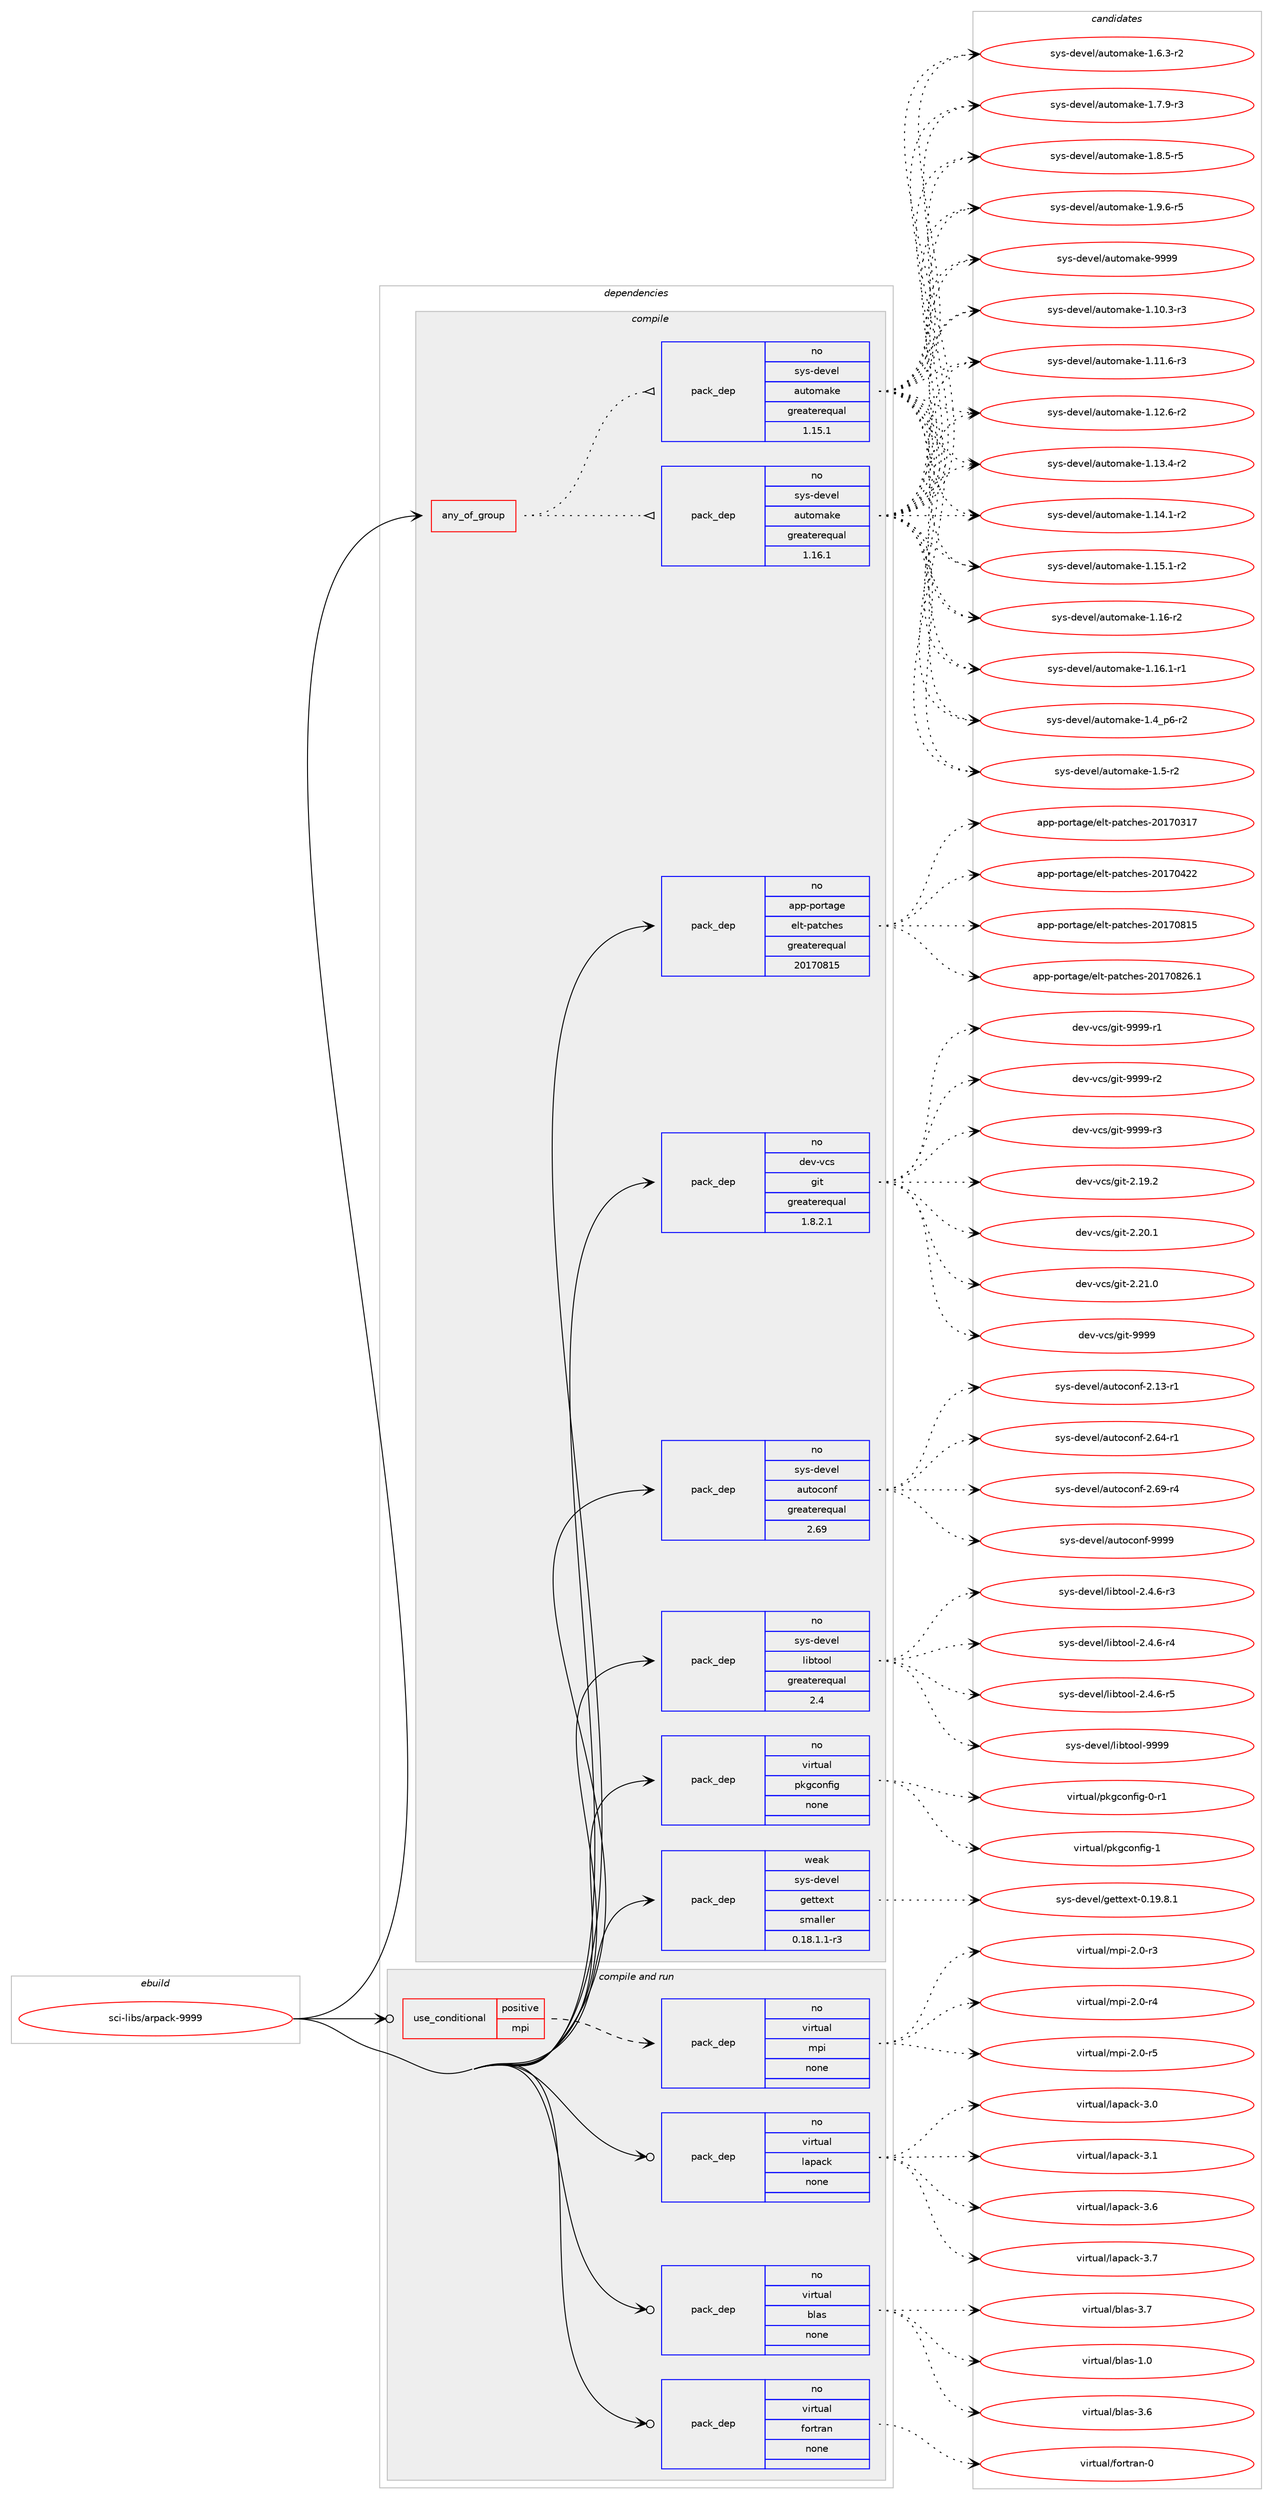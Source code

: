 digraph prolog {

# *************
# Graph options
# *************

newrank=true;
concentrate=true;
compound=true;
graph [rankdir=LR,fontname=Helvetica,fontsize=10,ranksep=1.5];#, ranksep=2.5, nodesep=0.2];
edge  [arrowhead=vee];
node  [fontname=Helvetica,fontsize=10];

# **********
# The ebuild
# **********

subgraph cluster_leftcol {
color=gray;
rank=same;
label=<<i>ebuild</i>>;
id [label="sci-libs/arpack-9999", color=red, width=4, href="../sci-libs/arpack-9999.svg"];
}

# ****************
# The dependencies
# ****************

subgraph cluster_midcol {
color=gray;
label=<<i>dependencies</i>>;
subgraph cluster_compile {
fillcolor="#eeeeee";
style=filled;
label=<<i>compile</i>>;
subgraph any26862 {
dependency1692177 [label=<<TABLE BORDER="0" CELLBORDER="1" CELLSPACING="0" CELLPADDING="4"><TR><TD CELLPADDING="10">any_of_group</TD></TR></TABLE>>, shape=none, color=red];subgraph pack1211416 {
dependency1692178 [label=<<TABLE BORDER="0" CELLBORDER="1" CELLSPACING="0" CELLPADDING="4" WIDTH="220"><TR><TD ROWSPAN="6" CELLPADDING="30">pack_dep</TD></TR><TR><TD WIDTH="110">no</TD></TR><TR><TD>sys-devel</TD></TR><TR><TD>automake</TD></TR><TR><TD>greaterequal</TD></TR><TR><TD>1.16.1</TD></TR></TABLE>>, shape=none, color=blue];
}
dependency1692177:e -> dependency1692178:w [weight=20,style="dotted",arrowhead="oinv"];
subgraph pack1211417 {
dependency1692179 [label=<<TABLE BORDER="0" CELLBORDER="1" CELLSPACING="0" CELLPADDING="4" WIDTH="220"><TR><TD ROWSPAN="6" CELLPADDING="30">pack_dep</TD></TR><TR><TD WIDTH="110">no</TD></TR><TR><TD>sys-devel</TD></TR><TR><TD>automake</TD></TR><TR><TD>greaterequal</TD></TR><TR><TD>1.15.1</TD></TR></TABLE>>, shape=none, color=blue];
}
dependency1692177:e -> dependency1692179:w [weight=20,style="dotted",arrowhead="oinv"];
}
id:e -> dependency1692177:w [weight=20,style="solid",arrowhead="vee"];
subgraph pack1211418 {
dependency1692180 [label=<<TABLE BORDER="0" CELLBORDER="1" CELLSPACING="0" CELLPADDING="4" WIDTH="220"><TR><TD ROWSPAN="6" CELLPADDING="30">pack_dep</TD></TR><TR><TD WIDTH="110">no</TD></TR><TR><TD>app-portage</TD></TR><TR><TD>elt-patches</TD></TR><TR><TD>greaterequal</TD></TR><TR><TD>20170815</TD></TR></TABLE>>, shape=none, color=blue];
}
id:e -> dependency1692180:w [weight=20,style="solid",arrowhead="vee"];
subgraph pack1211419 {
dependency1692181 [label=<<TABLE BORDER="0" CELLBORDER="1" CELLSPACING="0" CELLPADDING="4" WIDTH="220"><TR><TD ROWSPAN="6" CELLPADDING="30">pack_dep</TD></TR><TR><TD WIDTH="110">no</TD></TR><TR><TD>dev-vcs</TD></TR><TR><TD>git</TD></TR><TR><TD>greaterequal</TD></TR><TR><TD>1.8.2.1</TD></TR></TABLE>>, shape=none, color=blue];
}
id:e -> dependency1692181:w [weight=20,style="solid",arrowhead="vee"];
subgraph pack1211420 {
dependency1692182 [label=<<TABLE BORDER="0" CELLBORDER="1" CELLSPACING="0" CELLPADDING="4" WIDTH="220"><TR><TD ROWSPAN="6" CELLPADDING="30">pack_dep</TD></TR><TR><TD WIDTH="110">no</TD></TR><TR><TD>sys-devel</TD></TR><TR><TD>autoconf</TD></TR><TR><TD>greaterequal</TD></TR><TR><TD>2.69</TD></TR></TABLE>>, shape=none, color=blue];
}
id:e -> dependency1692182:w [weight=20,style="solid",arrowhead="vee"];
subgraph pack1211421 {
dependency1692183 [label=<<TABLE BORDER="0" CELLBORDER="1" CELLSPACING="0" CELLPADDING="4" WIDTH="220"><TR><TD ROWSPAN="6" CELLPADDING="30">pack_dep</TD></TR><TR><TD WIDTH="110">no</TD></TR><TR><TD>sys-devel</TD></TR><TR><TD>libtool</TD></TR><TR><TD>greaterequal</TD></TR><TR><TD>2.4</TD></TR></TABLE>>, shape=none, color=blue];
}
id:e -> dependency1692183:w [weight=20,style="solid",arrowhead="vee"];
subgraph pack1211422 {
dependency1692184 [label=<<TABLE BORDER="0" CELLBORDER="1" CELLSPACING="0" CELLPADDING="4" WIDTH="220"><TR><TD ROWSPAN="6" CELLPADDING="30">pack_dep</TD></TR><TR><TD WIDTH="110">no</TD></TR><TR><TD>virtual</TD></TR><TR><TD>pkgconfig</TD></TR><TR><TD>none</TD></TR><TR><TD></TD></TR></TABLE>>, shape=none, color=blue];
}
id:e -> dependency1692184:w [weight=20,style="solid",arrowhead="vee"];
subgraph pack1211423 {
dependency1692185 [label=<<TABLE BORDER="0" CELLBORDER="1" CELLSPACING="0" CELLPADDING="4" WIDTH="220"><TR><TD ROWSPAN="6" CELLPADDING="30">pack_dep</TD></TR><TR><TD WIDTH="110">weak</TD></TR><TR><TD>sys-devel</TD></TR><TR><TD>gettext</TD></TR><TR><TD>smaller</TD></TR><TR><TD>0.18.1.1-r3</TD></TR></TABLE>>, shape=none, color=blue];
}
id:e -> dependency1692185:w [weight=20,style="solid",arrowhead="vee"];
}
subgraph cluster_compileandrun {
fillcolor="#eeeeee";
style=filled;
label=<<i>compile and run</i>>;
subgraph cond453047 {
dependency1692186 [label=<<TABLE BORDER="0" CELLBORDER="1" CELLSPACING="0" CELLPADDING="4"><TR><TD ROWSPAN="3" CELLPADDING="10">use_conditional</TD></TR><TR><TD>positive</TD></TR><TR><TD>mpi</TD></TR></TABLE>>, shape=none, color=red];
subgraph pack1211424 {
dependency1692187 [label=<<TABLE BORDER="0" CELLBORDER="1" CELLSPACING="0" CELLPADDING="4" WIDTH="220"><TR><TD ROWSPAN="6" CELLPADDING="30">pack_dep</TD></TR><TR><TD WIDTH="110">no</TD></TR><TR><TD>virtual</TD></TR><TR><TD>mpi</TD></TR><TR><TD>none</TD></TR><TR><TD></TD></TR></TABLE>>, shape=none, color=blue];
}
dependency1692186:e -> dependency1692187:w [weight=20,style="dashed",arrowhead="vee"];
}
id:e -> dependency1692186:w [weight=20,style="solid",arrowhead="odotvee"];
subgraph pack1211425 {
dependency1692188 [label=<<TABLE BORDER="0" CELLBORDER="1" CELLSPACING="0" CELLPADDING="4" WIDTH="220"><TR><TD ROWSPAN="6" CELLPADDING="30">pack_dep</TD></TR><TR><TD WIDTH="110">no</TD></TR><TR><TD>virtual</TD></TR><TR><TD>blas</TD></TR><TR><TD>none</TD></TR><TR><TD></TD></TR></TABLE>>, shape=none, color=blue];
}
id:e -> dependency1692188:w [weight=20,style="solid",arrowhead="odotvee"];
subgraph pack1211426 {
dependency1692189 [label=<<TABLE BORDER="0" CELLBORDER="1" CELLSPACING="0" CELLPADDING="4" WIDTH="220"><TR><TD ROWSPAN="6" CELLPADDING="30">pack_dep</TD></TR><TR><TD WIDTH="110">no</TD></TR><TR><TD>virtual</TD></TR><TR><TD>fortran</TD></TR><TR><TD>none</TD></TR><TR><TD></TD></TR></TABLE>>, shape=none, color=blue];
}
id:e -> dependency1692189:w [weight=20,style="solid",arrowhead="odotvee"];
subgraph pack1211427 {
dependency1692190 [label=<<TABLE BORDER="0" CELLBORDER="1" CELLSPACING="0" CELLPADDING="4" WIDTH="220"><TR><TD ROWSPAN="6" CELLPADDING="30">pack_dep</TD></TR><TR><TD WIDTH="110">no</TD></TR><TR><TD>virtual</TD></TR><TR><TD>lapack</TD></TR><TR><TD>none</TD></TR><TR><TD></TD></TR></TABLE>>, shape=none, color=blue];
}
id:e -> dependency1692190:w [weight=20,style="solid",arrowhead="odotvee"];
}
subgraph cluster_run {
fillcolor="#eeeeee";
style=filled;
label=<<i>run</i>>;
}
}

# **************
# The candidates
# **************

subgraph cluster_choices {
rank=same;
color=gray;
label=<<i>candidates</i>>;

subgraph choice1211416 {
color=black;
nodesep=1;
choice11512111545100101118101108479711711611110997107101454946494846514511451 [label="sys-devel/automake-1.10.3-r3", color=red, width=4,href="../sys-devel/automake-1.10.3-r3.svg"];
choice11512111545100101118101108479711711611110997107101454946494946544511451 [label="sys-devel/automake-1.11.6-r3", color=red, width=4,href="../sys-devel/automake-1.11.6-r3.svg"];
choice11512111545100101118101108479711711611110997107101454946495046544511450 [label="sys-devel/automake-1.12.6-r2", color=red, width=4,href="../sys-devel/automake-1.12.6-r2.svg"];
choice11512111545100101118101108479711711611110997107101454946495146524511450 [label="sys-devel/automake-1.13.4-r2", color=red, width=4,href="../sys-devel/automake-1.13.4-r2.svg"];
choice11512111545100101118101108479711711611110997107101454946495246494511450 [label="sys-devel/automake-1.14.1-r2", color=red, width=4,href="../sys-devel/automake-1.14.1-r2.svg"];
choice11512111545100101118101108479711711611110997107101454946495346494511450 [label="sys-devel/automake-1.15.1-r2", color=red, width=4,href="../sys-devel/automake-1.15.1-r2.svg"];
choice1151211154510010111810110847971171161111099710710145494649544511450 [label="sys-devel/automake-1.16-r2", color=red, width=4,href="../sys-devel/automake-1.16-r2.svg"];
choice11512111545100101118101108479711711611110997107101454946495446494511449 [label="sys-devel/automake-1.16.1-r1", color=red, width=4,href="../sys-devel/automake-1.16.1-r1.svg"];
choice115121115451001011181011084797117116111109971071014549465295112544511450 [label="sys-devel/automake-1.4_p6-r2", color=red, width=4,href="../sys-devel/automake-1.4_p6-r2.svg"];
choice11512111545100101118101108479711711611110997107101454946534511450 [label="sys-devel/automake-1.5-r2", color=red, width=4,href="../sys-devel/automake-1.5-r2.svg"];
choice115121115451001011181011084797117116111109971071014549465446514511450 [label="sys-devel/automake-1.6.3-r2", color=red, width=4,href="../sys-devel/automake-1.6.3-r2.svg"];
choice115121115451001011181011084797117116111109971071014549465546574511451 [label="sys-devel/automake-1.7.9-r3", color=red, width=4,href="../sys-devel/automake-1.7.9-r3.svg"];
choice115121115451001011181011084797117116111109971071014549465646534511453 [label="sys-devel/automake-1.8.5-r5", color=red, width=4,href="../sys-devel/automake-1.8.5-r5.svg"];
choice115121115451001011181011084797117116111109971071014549465746544511453 [label="sys-devel/automake-1.9.6-r5", color=red, width=4,href="../sys-devel/automake-1.9.6-r5.svg"];
choice115121115451001011181011084797117116111109971071014557575757 [label="sys-devel/automake-9999", color=red, width=4,href="../sys-devel/automake-9999.svg"];
dependency1692178:e -> choice11512111545100101118101108479711711611110997107101454946494846514511451:w [style=dotted,weight="100"];
dependency1692178:e -> choice11512111545100101118101108479711711611110997107101454946494946544511451:w [style=dotted,weight="100"];
dependency1692178:e -> choice11512111545100101118101108479711711611110997107101454946495046544511450:w [style=dotted,weight="100"];
dependency1692178:e -> choice11512111545100101118101108479711711611110997107101454946495146524511450:w [style=dotted,weight="100"];
dependency1692178:e -> choice11512111545100101118101108479711711611110997107101454946495246494511450:w [style=dotted,weight="100"];
dependency1692178:e -> choice11512111545100101118101108479711711611110997107101454946495346494511450:w [style=dotted,weight="100"];
dependency1692178:e -> choice1151211154510010111810110847971171161111099710710145494649544511450:w [style=dotted,weight="100"];
dependency1692178:e -> choice11512111545100101118101108479711711611110997107101454946495446494511449:w [style=dotted,weight="100"];
dependency1692178:e -> choice115121115451001011181011084797117116111109971071014549465295112544511450:w [style=dotted,weight="100"];
dependency1692178:e -> choice11512111545100101118101108479711711611110997107101454946534511450:w [style=dotted,weight="100"];
dependency1692178:e -> choice115121115451001011181011084797117116111109971071014549465446514511450:w [style=dotted,weight="100"];
dependency1692178:e -> choice115121115451001011181011084797117116111109971071014549465546574511451:w [style=dotted,weight="100"];
dependency1692178:e -> choice115121115451001011181011084797117116111109971071014549465646534511453:w [style=dotted,weight="100"];
dependency1692178:e -> choice115121115451001011181011084797117116111109971071014549465746544511453:w [style=dotted,weight="100"];
dependency1692178:e -> choice115121115451001011181011084797117116111109971071014557575757:w [style=dotted,weight="100"];
}
subgraph choice1211417 {
color=black;
nodesep=1;
choice11512111545100101118101108479711711611110997107101454946494846514511451 [label="sys-devel/automake-1.10.3-r3", color=red, width=4,href="../sys-devel/automake-1.10.3-r3.svg"];
choice11512111545100101118101108479711711611110997107101454946494946544511451 [label="sys-devel/automake-1.11.6-r3", color=red, width=4,href="../sys-devel/automake-1.11.6-r3.svg"];
choice11512111545100101118101108479711711611110997107101454946495046544511450 [label="sys-devel/automake-1.12.6-r2", color=red, width=4,href="../sys-devel/automake-1.12.6-r2.svg"];
choice11512111545100101118101108479711711611110997107101454946495146524511450 [label="sys-devel/automake-1.13.4-r2", color=red, width=4,href="../sys-devel/automake-1.13.4-r2.svg"];
choice11512111545100101118101108479711711611110997107101454946495246494511450 [label="sys-devel/automake-1.14.1-r2", color=red, width=4,href="../sys-devel/automake-1.14.1-r2.svg"];
choice11512111545100101118101108479711711611110997107101454946495346494511450 [label="sys-devel/automake-1.15.1-r2", color=red, width=4,href="../sys-devel/automake-1.15.1-r2.svg"];
choice1151211154510010111810110847971171161111099710710145494649544511450 [label="sys-devel/automake-1.16-r2", color=red, width=4,href="../sys-devel/automake-1.16-r2.svg"];
choice11512111545100101118101108479711711611110997107101454946495446494511449 [label="sys-devel/automake-1.16.1-r1", color=red, width=4,href="../sys-devel/automake-1.16.1-r1.svg"];
choice115121115451001011181011084797117116111109971071014549465295112544511450 [label="sys-devel/automake-1.4_p6-r2", color=red, width=4,href="../sys-devel/automake-1.4_p6-r2.svg"];
choice11512111545100101118101108479711711611110997107101454946534511450 [label="sys-devel/automake-1.5-r2", color=red, width=4,href="../sys-devel/automake-1.5-r2.svg"];
choice115121115451001011181011084797117116111109971071014549465446514511450 [label="sys-devel/automake-1.6.3-r2", color=red, width=4,href="../sys-devel/automake-1.6.3-r2.svg"];
choice115121115451001011181011084797117116111109971071014549465546574511451 [label="sys-devel/automake-1.7.9-r3", color=red, width=4,href="../sys-devel/automake-1.7.9-r3.svg"];
choice115121115451001011181011084797117116111109971071014549465646534511453 [label="sys-devel/automake-1.8.5-r5", color=red, width=4,href="../sys-devel/automake-1.8.5-r5.svg"];
choice115121115451001011181011084797117116111109971071014549465746544511453 [label="sys-devel/automake-1.9.6-r5", color=red, width=4,href="../sys-devel/automake-1.9.6-r5.svg"];
choice115121115451001011181011084797117116111109971071014557575757 [label="sys-devel/automake-9999", color=red, width=4,href="../sys-devel/automake-9999.svg"];
dependency1692179:e -> choice11512111545100101118101108479711711611110997107101454946494846514511451:w [style=dotted,weight="100"];
dependency1692179:e -> choice11512111545100101118101108479711711611110997107101454946494946544511451:w [style=dotted,weight="100"];
dependency1692179:e -> choice11512111545100101118101108479711711611110997107101454946495046544511450:w [style=dotted,weight="100"];
dependency1692179:e -> choice11512111545100101118101108479711711611110997107101454946495146524511450:w [style=dotted,weight="100"];
dependency1692179:e -> choice11512111545100101118101108479711711611110997107101454946495246494511450:w [style=dotted,weight="100"];
dependency1692179:e -> choice11512111545100101118101108479711711611110997107101454946495346494511450:w [style=dotted,weight="100"];
dependency1692179:e -> choice1151211154510010111810110847971171161111099710710145494649544511450:w [style=dotted,weight="100"];
dependency1692179:e -> choice11512111545100101118101108479711711611110997107101454946495446494511449:w [style=dotted,weight="100"];
dependency1692179:e -> choice115121115451001011181011084797117116111109971071014549465295112544511450:w [style=dotted,weight="100"];
dependency1692179:e -> choice11512111545100101118101108479711711611110997107101454946534511450:w [style=dotted,weight="100"];
dependency1692179:e -> choice115121115451001011181011084797117116111109971071014549465446514511450:w [style=dotted,weight="100"];
dependency1692179:e -> choice115121115451001011181011084797117116111109971071014549465546574511451:w [style=dotted,weight="100"];
dependency1692179:e -> choice115121115451001011181011084797117116111109971071014549465646534511453:w [style=dotted,weight="100"];
dependency1692179:e -> choice115121115451001011181011084797117116111109971071014549465746544511453:w [style=dotted,weight="100"];
dependency1692179:e -> choice115121115451001011181011084797117116111109971071014557575757:w [style=dotted,weight="100"];
}
subgraph choice1211418 {
color=black;
nodesep=1;
choice97112112451121111141169710310147101108116451129711699104101115455048495548514955 [label="app-portage/elt-patches-20170317", color=red, width=4,href="../app-portage/elt-patches-20170317.svg"];
choice97112112451121111141169710310147101108116451129711699104101115455048495548525050 [label="app-portage/elt-patches-20170422", color=red, width=4,href="../app-portage/elt-patches-20170422.svg"];
choice97112112451121111141169710310147101108116451129711699104101115455048495548564953 [label="app-portage/elt-patches-20170815", color=red, width=4,href="../app-portage/elt-patches-20170815.svg"];
choice971121124511211111411697103101471011081164511297116991041011154550484955485650544649 [label="app-portage/elt-patches-20170826.1", color=red, width=4,href="../app-portage/elt-patches-20170826.1.svg"];
dependency1692180:e -> choice97112112451121111141169710310147101108116451129711699104101115455048495548514955:w [style=dotted,weight="100"];
dependency1692180:e -> choice97112112451121111141169710310147101108116451129711699104101115455048495548525050:w [style=dotted,weight="100"];
dependency1692180:e -> choice97112112451121111141169710310147101108116451129711699104101115455048495548564953:w [style=dotted,weight="100"];
dependency1692180:e -> choice971121124511211111411697103101471011081164511297116991041011154550484955485650544649:w [style=dotted,weight="100"];
}
subgraph choice1211419 {
color=black;
nodesep=1;
choice10010111845118991154710310511645504649574650 [label="dev-vcs/git-2.19.2", color=red, width=4,href="../dev-vcs/git-2.19.2.svg"];
choice10010111845118991154710310511645504650484649 [label="dev-vcs/git-2.20.1", color=red, width=4,href="../dev-vcs/git-2.20.1.svg"];
choice10010111845118991154710310511645504650494648 [label="dev-vcs/git-2.21.0", color=red, width=4,href="../dev-vcs/git-2.21.0.svg"];
choice1001011184511899115471031051164557575757 [label="dev-vcs/git-9999", color=red, width=4,href="../dev-vcs/git-9999.svg"];
choice10010111845118991154710310511645575757574511449 [label="dev-vcs/git-9999-r1", color=red, width=4,href="../dev-vcs/git-9999-r1.svg"];
choice10010111845118991154710310511645575757574511450 [label="dev-vcs/git-9999-r2", color=red, width=4,href="../dev-vcs/git-9999-r2.svg"];
choice10010111845118991154710310511645575757574511451 [label="dev-vcs/git-9999-r3", color=red, width=4,href="../dev-vcs/git-9999-r3.svg"];
dependency1692181:e -> choice10010111845118991154710310511645504649574650:w [style=dotted,weight="100"];
dependency1692181:e -> choice10010111845118991154710310511645504650484649:w [style=dotted,weight="100"];
dependency1692181:e -> choice10010111845118991154710310511645504650494648:w [style=dotted,weight="100"];
dependency1692181:e -> choice1001011184511899115471031051164557575757:w [style=dotted,weight="100"];
dependency1692181:e -> choice10010111845118991154710310511645575757574511449:w [style=dotted,weight="100"];
dependency1692181:e -> choice10010111845118991154710310511645575757574511450:w [style=dotted,weight="100"];
dependency1692181:e -> choice10010111845118991154710310511645575757574511451:w [style=dotted,weight="100"];
}
subgraph choice1211420 {
color=black;
nodesep=1;
choice1151211154510010111810110847971171161119911111010245504649514511449 [label="sys-devel/autoconf-2.13-r1", color=red, width=4,href="../sys-devel/autoconf-2.13-r1.svg"];
choice1151211154510010111810110847971171161119911111010245504654524511449 [label="sys-devel/autoconf-2.64-r1", color=red, width=4,href="../sys-devel/autoconf-2.64-r1.svg"];
choice1151211154510010111810110847971171161119911111010245504654574511452 [label="sys-devel/autoconf-2.69-r4", color=red, width=4,href="../sys-devel/autoconf-2.69-r4.svg"];
choice115121115451001011181011084797117116111991111101024557575757 [label="sys-devel/autoconf-9999", color=red, width=4,href="../sys-devel/autoconf-9999.svg"];
dependency1692182:e -> choice1151211154510010111810110847971171161119911111010245504649514511449:w [style=dotted,weight="100"];
dependency1692182:e -> choice1151211154510010111810110847971171161119911111010245504654524511449:w [style=dotted,weight="100"];
dependency1692182:e -> choice1151211154510010111810110847971171161119911111010245504654574511452:w [style=dotted,weight="100"];
dependency1692182:e -> choice115121115451001011181011084797117116111991111101024557575757:w [style=dotted,weight="100"];
}
subgraph choice1211421 {
color=black;
nodesep=1;
choice1151211154510010111810110847108105981161111111084550465246544511451 [label="sys-devel/libtool-2.4.6-r3", color=red, width=4,href="../sys-devel/libtool-2.4.6-r3.svg"];
choice1151211154510010111810110847108105981161111111084550465246544511452 [label="sys-devel/libtool-2.4.6-r4", color=red, width=4,href="../sys-devel/libtool-2.4.6-r4.svg"];
choice1151211154510010111810110847108105981161111111084550465246544511453 [label="sys-devel/libtool-2.4.6-r5", color=red, width=4,href="../sys-devel/libtool-2.4.6-r5.svg"];
choice1151211154510010111810110847108105981161111111084557575757 [label="sys-devel/libtool-9999", color=red, width=4,href="../sys-devel/libtool-9999.svg"];
dependency1692183:e -> choice1151211154510010111810110847108105981161111111084550465246544511451:w [style=dotted,weight="100"];
dependency1692183:e -> choice1151211154510010111810110847108105981161111111084550465246544511452:w [style=dotted,weight="100"];
dependency1692183:e -> choice1151211154510010111810110847108105981161111111084550465246544511453:w [style=dotted,weight="100"];
dependency1692183:e -> choice1151211154510010111810110847108105981161111111084557575757:w [style=dotted,weight="100"];
}
subgraph choice1211422 {
color=black;
nodesep=1;
choice11810511411611797108471121071039911111010210510345484511449 [label="virtual/pkgconfig-0-r1", color=red, width=4,href="../virtual/pkgconfig-0-r1.svg"];
choice1181051141161179710847112107103991111101021051034549 [label="virtual/pkgconfig-1", color=red, width=4,href="../virtual/pkgconfig-1.svg"];
dependency1692184:e -> choice11810511411611797108471121071039911111010210510345484511449:w [style=dotted,weight="100"];
dependency1692184:e -> choice1181051141161179710847112107103991111101021051034549:w [style=dotted,weight="100"];
}
subgraph choice1211423 {
color=black;
nodesep=1;
choice1151211154510010111810110847103101116116101120116454846495746564649 [label="sys-devel/gettext-0.19.8.1", color=red, width=4,href="../sys-devel/gettext-0.19.8.1.svg"];
dependency1692185:e -> choice1151211154510010111810110847103101116116101120116454846495746564649:w [style=dotted,weight="100"];
}
subgraph choice1211424 {
color=black;
nodesep=1;
choice1181051141161179710847109112105455046484511451 [label="virtual/mpi-2.0-r3", color=red, width=4,href="../virtual/mpi-2.0-r3.svg"];
choice1181051141161179710847109112105455046484511452 [label="virtual/mpi-2.0-r4", color=red, width=4,href="../virtual/mpi-2.0-r4.svg"];
choice1181051141161179710847109112105455046484511453 [label="virtual/mpi-2.0-r5", color=red, width=4,href="../virtual/mpi-2.0-r5.svg"];
dependency1692187:e -> choice1181051141161179710847109112105455046484511451:w [style=dotted,weight="100"];
dependency1692187:e -> choice1181051141161179710847109112105455046484511452:w [style=dotted,weight="100"];
dependency1692187:e -> choice1181051141161179710847109112105455046484511453:w [style=dotted,weight="100"];
}
subgraph choice1211425 {
color=black;
nodesep=1;
choice1181051141161179710847981089711545494648 [label="virtual/blas-1.0", color=red, width=4,href="../virtual/blas-1.0.svg"];
choice1181051141161179710847981089711545514654 [label="virtual/blas-3.6", color=red, width=4,href="../virtual/blas-3.6.svg"];
choice1181051141161179710847981089711545514655 [label="virtual/blas-3.7", color=red, width=4,href="../virtual/blas-3.7.svg"];
dependency1692188:e -> choice1181051141161179710847981089711545494648:w [style=dotted,weight="100"];
dependency1692188:e -> choice1181051141161179710847981089711545514654:w [style=dotted,weight="100"];
dependency1692188:e -> choice1181051141161179710847981089711545514655:w [style=dotted,weight="100"];
}
subgraph choice1211426 {
color=black;
nodesep=1;
choice1181051141161179710847102111114116114971104548 [label="virtual/fortran-0", color=red, width=4,href="../virtual/fortran-0.svg"];
dependency1692189:e -> choice1181051141161179710847102111114116114971104548:w [style=dotted,weight="100"];
}
subgraph choice1211427 {
color=black;
nodesep=1;
choice118105114116117971084710897112979910745514648 [label="virtual/lapack-3.0", color=red, width=4,href="../virtual/lapack-3.0.svg"];
choice118105114116117971084710897112979910745514649 [label="virtual/lapack-3.1", color=red, width=4,href="../virtual/lapack-3.1.svg"];
choice118105114116117971084710897112979910745514654 [label="virtual/lapack-3.6", color=red, width=4,href="../virtual/lapack-3.6.svg"];
choice118105114116117971084710897112979910745514655 [label="virtual/lapack-3.7", color=red, width=4,href="../virtual/lapack-3.7.svg"];
dependency1692190:e -> choice118105114116117971084710897112979910745514648:w [style=dotted,weight="100"];
dependency1692190:e -> choice118105114116117971084710897112979910745514649:w [style=dotted,weight="100"];
dependency1692190:e -> choice118105114116117971084710897112979910745514654:w [style=dotted,weight="100"];
dependency1692190:e -> choice118105114116117971084710897112979910745514655:w [style=dotted,weight="100"];
}
}

}
